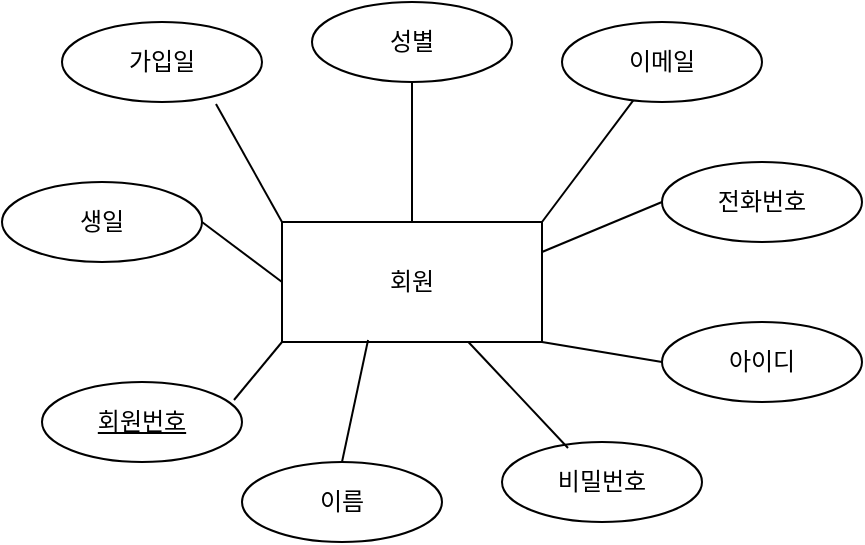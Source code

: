 <mxfile version="23.0.2" type="device">
  <diagram id="R2lEEEUBdFMjLlhIrx00" name="Page-1">
    <mxGraphModel dx="954" dy="600" grid="1" gridSize="10" guides="1" tooltips="1" connect="1" arrows="1" fold="1" page="1" pageScale="1" pageWidth="850" pageHeight="1100" math="0" shadow="0" extFonts="Permanent Marker^https://fonts.googleapis.com/css?family=Permanent+Marker">
      <root>
        <mxCell id="0" />
        <mxCell id="1" parent="0" />
        <mxCell id="wTvWnH-DlOW6mBcenDZf-1" value="회원" style="whiteSpace=wrap;html=1;align=center;" vertex="1" parent="1">
          <mxGeometry x="280" y="150" width="130" height="60" as="geometry" />
        </mxCell>
        <mxCell id="wTvWnH-DlOW6mBcenDZf-2" value="이름" style="ellipse;whiteSpace=wrap;html=1;align=center;" vertex="1" parent="1">
          <mxGeometry x="260" y="270" width="100" height="40" as="geometry" />
        </mxCell>
        <mxCell id="wTvWnH-DlOW6mBcenDZf-4" value="비밀번호" style="ellipse;whiteSpace=wrap;html=1;align=center;" vertex="1" parent="1">
          <mxGeometry x="390" y="260" width="100" height="40" as="geometry" />
        </mxCell>
        <mxCell id="wTvWnH-DlOW6mBcenDZf-5" value="아이디" style="ellipse;whiteSpace=wrap;html=1;align=center;" vertex="1" parent="1">
          <mxGeometry x="470" y="200" width="100" height="40" as="geometry" />
        </mxCell>
        <mxCell id="wTvWnH-DlOW6mBcenDZf-6" value="전화번호" style="ellipse;whiteSpace=wrap;html=1;align=center;" vertex="1" parent="1">
          <mxGeometry x="470" y="120" width="100" height="40" as="geometry" />
        </mxCell>
        <mxCell id="wTvWnH-DlOW6mBcenDZf-7" value="이메일" style="ellipse;whiteSpace=wrap;html=1;align=center;" vertex="1" parent="1">
          <mxGeometry x="420" y="50" width="100" height="40" as="geometry" />
        </mxCell>
        <mxCell id="wTvWnH-DlOW6mBcenDZf-8" value="성별" style="ellipse;whiteSpace=wrap;html=1;align=center;" vertex="1" parent="1">
          <mxGeometry x="295" y="40" width="100" height="40" as="geometry" />
        </mxCell>
        <mxCell id="wTvWnH-DlOW6mBcenDZf-9" value="가입일" style="ellipse;whiteSpace=wrap;html=1;align=center;" vertex="1" parent="1">
          <mxGeometry x="170" y="50" width="100" height="40" as="geometry" />
        </mxCell>
        <mxCell id="wTvWnH-DlOW6mBcenDZf-10" value="생일" style="ellipse;whiteSpace=wrap;html=1;align=center;" vertex="1" parent="1">
          <mxGeometry x="140" y="130" width="100" height="40" as="geometry" />
        </mxCell>
        <mxCell id="wTvWnH-DlOW6mBcenDZf-13" value="회원번호" style="ellipse;whiteSpace=wrap;html=1;align=center;fontStyle=4;" vertex="1" parent="1">
          <mxGeometry x="160" y="230" width="100" height="40" as="geometry" />
        </mxCell>
        <mxCell id="wTvWnH-DlOW6mBcenDZf-45" value="" style="endArrow=none;html=1;rounded=0;entryX=0;entryY=0;entryDx=0;entryDy=0;exitX=0.77;exitY=1.025;exitDx=0;exitDy=0;exitPerimeter=0;" edge="1" parent="1" source="wTvWnH-DlOW6mBcenDZf-9" target="wTvWnH-DlOW6mBcenDZf-1">
          <mxGeometry relative="1" as="geometry">
            <mxPoint x="260" y="90" as="sourcePoint" />
            <mxPoint x="420" y="90" as="targetPoint" />
          </mxGeometry>
        </mxCell>
        <mxCell id="wTvWnH-DlOW6mBcenDZf-46" value="" style="endArrow=none;html=1;rounded=0;entryX=0.5;entryY=0;entryDx=0;entryDy=0;" edge="1" parent="1" source="wTvWnH-DlOW6mBcenDZf-8" target="wTvWnH-DlOW6mBcenDZf-1">
          <mxGeometry relative="1" as="geometry">
            <mxPoint x="270" y="100" as="sourcePoint" />
            <mxPoint x="327" y="160" as="targetPoint" />
          </mxGeometry>
        </mxCell>
        <mxCell id="wTvWnH-DlOW6mBcenDZf-47" value="" style="endArrow=none;html=1;rounded=0;entryX=1;entryY=0;entryDx=0;entryDy=0;" edge="1" parent="1" source="wTvWnH-DlOW6mBcenDZf-7" target="wTvWnH-DlOW6mBcenDZf-1">
          <mxGeometry relative="1" as="geometry">
            <mxPoint x="381" y="100" as="sourcePoint" />
            <mxPoint x="355" y="160" as="targetPoint" />
          </mxGeometry>
        </mxCell>
        <mxCell id="wTvWnH-DlOW6mBcenDZf-49" value="" style="endArrow=none;html=1;rounded=0;entryX=1;entryY=0.25;entryDx=0;entryDy=0;" edge="1" parent="1" target="wTvWnH-DlOW6mBcenDZf-1">
          <mxGeometry relative="1" as="geometry">
            <mxPoint x="470" y="140" as="sourcePoint" />
            <mxPoint x="444" y="200" as="targetPoint" />
          </mxGeometry>
        </mxCell>
        <mxCell id="wTvWnH-DlOW6mBcenDZf-50" value="" style="endArrow=none;html=1;rounded=0;entryX=1;entryY=1;entryDx=0;entryDy=0;exitX=0;exitY=0.5;exitDx=0;exitDy=0;" edge="1" parent="1" source="wTvWnH-DlOW6mBcenDZf-5" target="wTvWnH-DlOW6mBcenDZf-1">
          <mxGeometry relative="1" as="geometry">
            <mxPoint x="480" y="150" as="sourcePoint" />
            <mxPoint x="420" y="175" as="targetPoint" />
          </mxGeometry>
        </mxCell>
        <mxCell id="wTvWnH-DlOW6mBcenDZf-51" value="" style="endArrow=none;html=1;rounded=0;exitX=0;exitY=1;exitDx=0;exitDy=0;entryX=0.96;entryY=0.225;entryDx=0;entryDy=0;entryPerimeter=0;" edge="1" parent="1" source="wTvWnH-DlOW6mBcenDZf-1" target="wTvWnH-DlOW6mBcenDZf-13">
          <mxGeometry relative="1" as="geometry">
            <mxPoint x="340" y="200" as="sourcePoint" />
            <mxPoint x="500" y="200" as="targetPoint" />
          </mxGeometry>
        </mxCell>
        <mxCell id="wTvWnH-DlOW6mBcenDZf-52" value="" style="endArrow=none;html=1;rounded=0;exitX=0;exitY=0.5;exitDx=0;exitDy=0;entryX=1;entryY=0.5;entryDx=0;entryDy=0;" edge="1" parent="1" source="wTvWnH-DlOW6mBcenDZf-1" target="wTvWnH-DlOW6mBcenDZf-10">
          <mxGeometry relative="1" as="geometry">
            <mxPoint x="290" y="220" as="sourcePoint" />
            <mxPoint x="264" y="246" as="targetPoint" />
          </mxGeometry>
        </mxCell>
        <mxCell id="wTvWnH-DlOW6mBcenDZf-53" value="" style="endArrow=none;html=1;rounded=0;exitX=0.331;exitY=0.983;exitDx=0;exitDy=0;entryX=0.5;entryY=0;entryDx=0;entryDy=0;exitPerimeter=0;" edge="1" parent="1" source="wTvWnH-DlOW6mBcenDZf-1" target="wTvWnH-DlOW6mBcenDZf-2">
          <mxGeometry relative="1" as="geometry">
            <mxPoint x="300" y="230" as="sourcePoint" />
            <mxPoint x="274" y="256" as="targetPoint" />
          </mxGeometry>
        </mxCell>
        <mxCell id="wTvWnH-DlOW6mBcenDZf-54" value="" style="endArrow=none;html=1;rounded=0;entryX=0.33;entryY=0.075;entryDx=0;entryDy=0;entryPerimeter=0;" edge="1" parent="1" source="wTvWnH-DlOW6mBcenDZf-1" target="wTvWnH-DlOW6mBcenDZf-4">
          <mxGeometry relative="1" as="geometry">
            <mxPoint x="316" y="223" as="sourcePoint" />
            <mxPoint x="320" y="280" as="targetPoint" />
          </mxGeometry>
        </mxCell>
      </root>
    </mxGraphModel>
  </diagram>
</mxfile>
